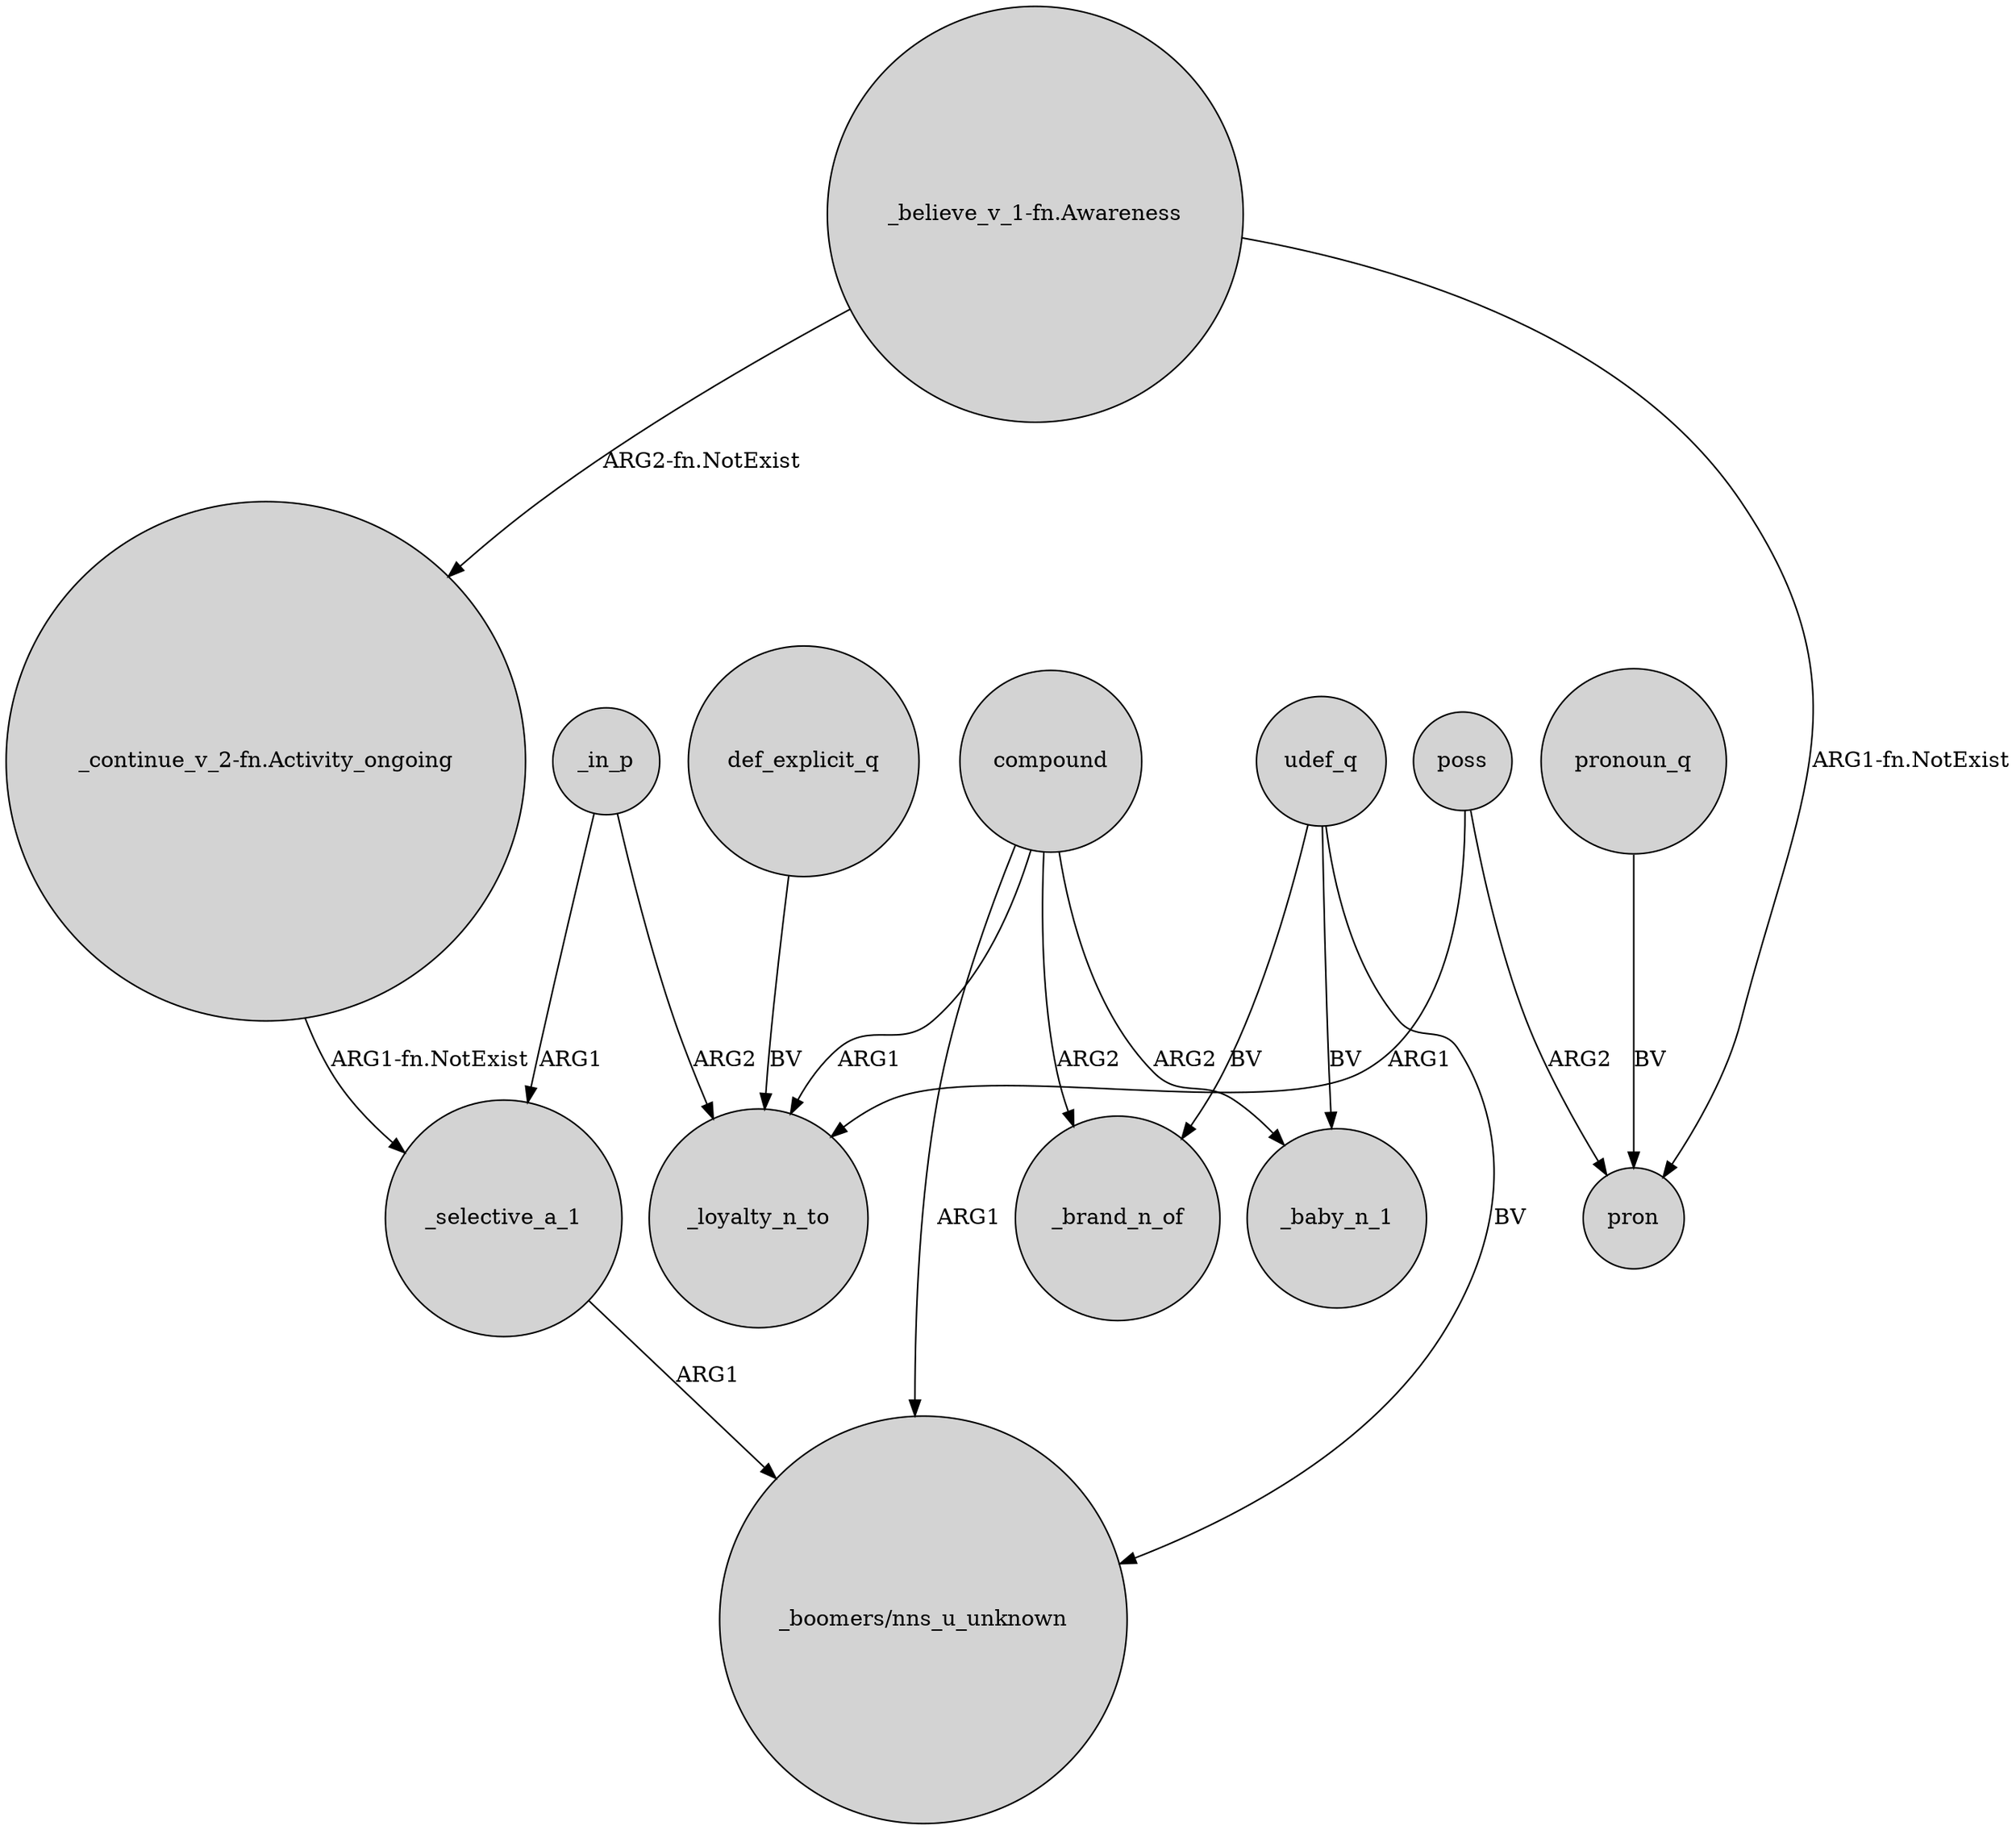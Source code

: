 digraph {
	node [shape=circle style=filled]
	_selective_a_1 -> "_boomers/nns_u_unknown" [label=ARG1]
	compound -> _loyalty_n_to [label=ARG1]
	udef_q -> _baby_n_1 [label=BV]
	compound -> _brand_n_of [label=ARG2]
	_in_p -> _loyalty_n_to [label=ARG2]
	compound -> "_boomers/nns_u_unknown" [label=ARG1]
	_in_p -> _selective_a_1 [label=ARG1]
	poss -> pron [label=ARG2]
	"_believe_v_1-fn.Awareness" -> pron [label="ARG1-fn.NotExist"]
	compound -> _baby_n_1 [label=ARG2]
	def_explicit_q -> _loyalty_n_to [label=BV]
	udef_q -> "_boomers/nns_u_unknown" [label=BV]
	poss -> _loyalty_n_to [label=ARG1]
	"_continue_v_2-fn.Activity_ongoing" -> _selective_a_1 [label="ARG1-fn.NotExist"]
	"_believe_v_1-fn.Awareness" -> "_continue_v_2-fn.Activity_ongoing" [label="ARG2-fn.NotExist"]
	udef_q -> _brand_n_of [label=BV]
	pronoun_q -> pron [label=BV]
}
